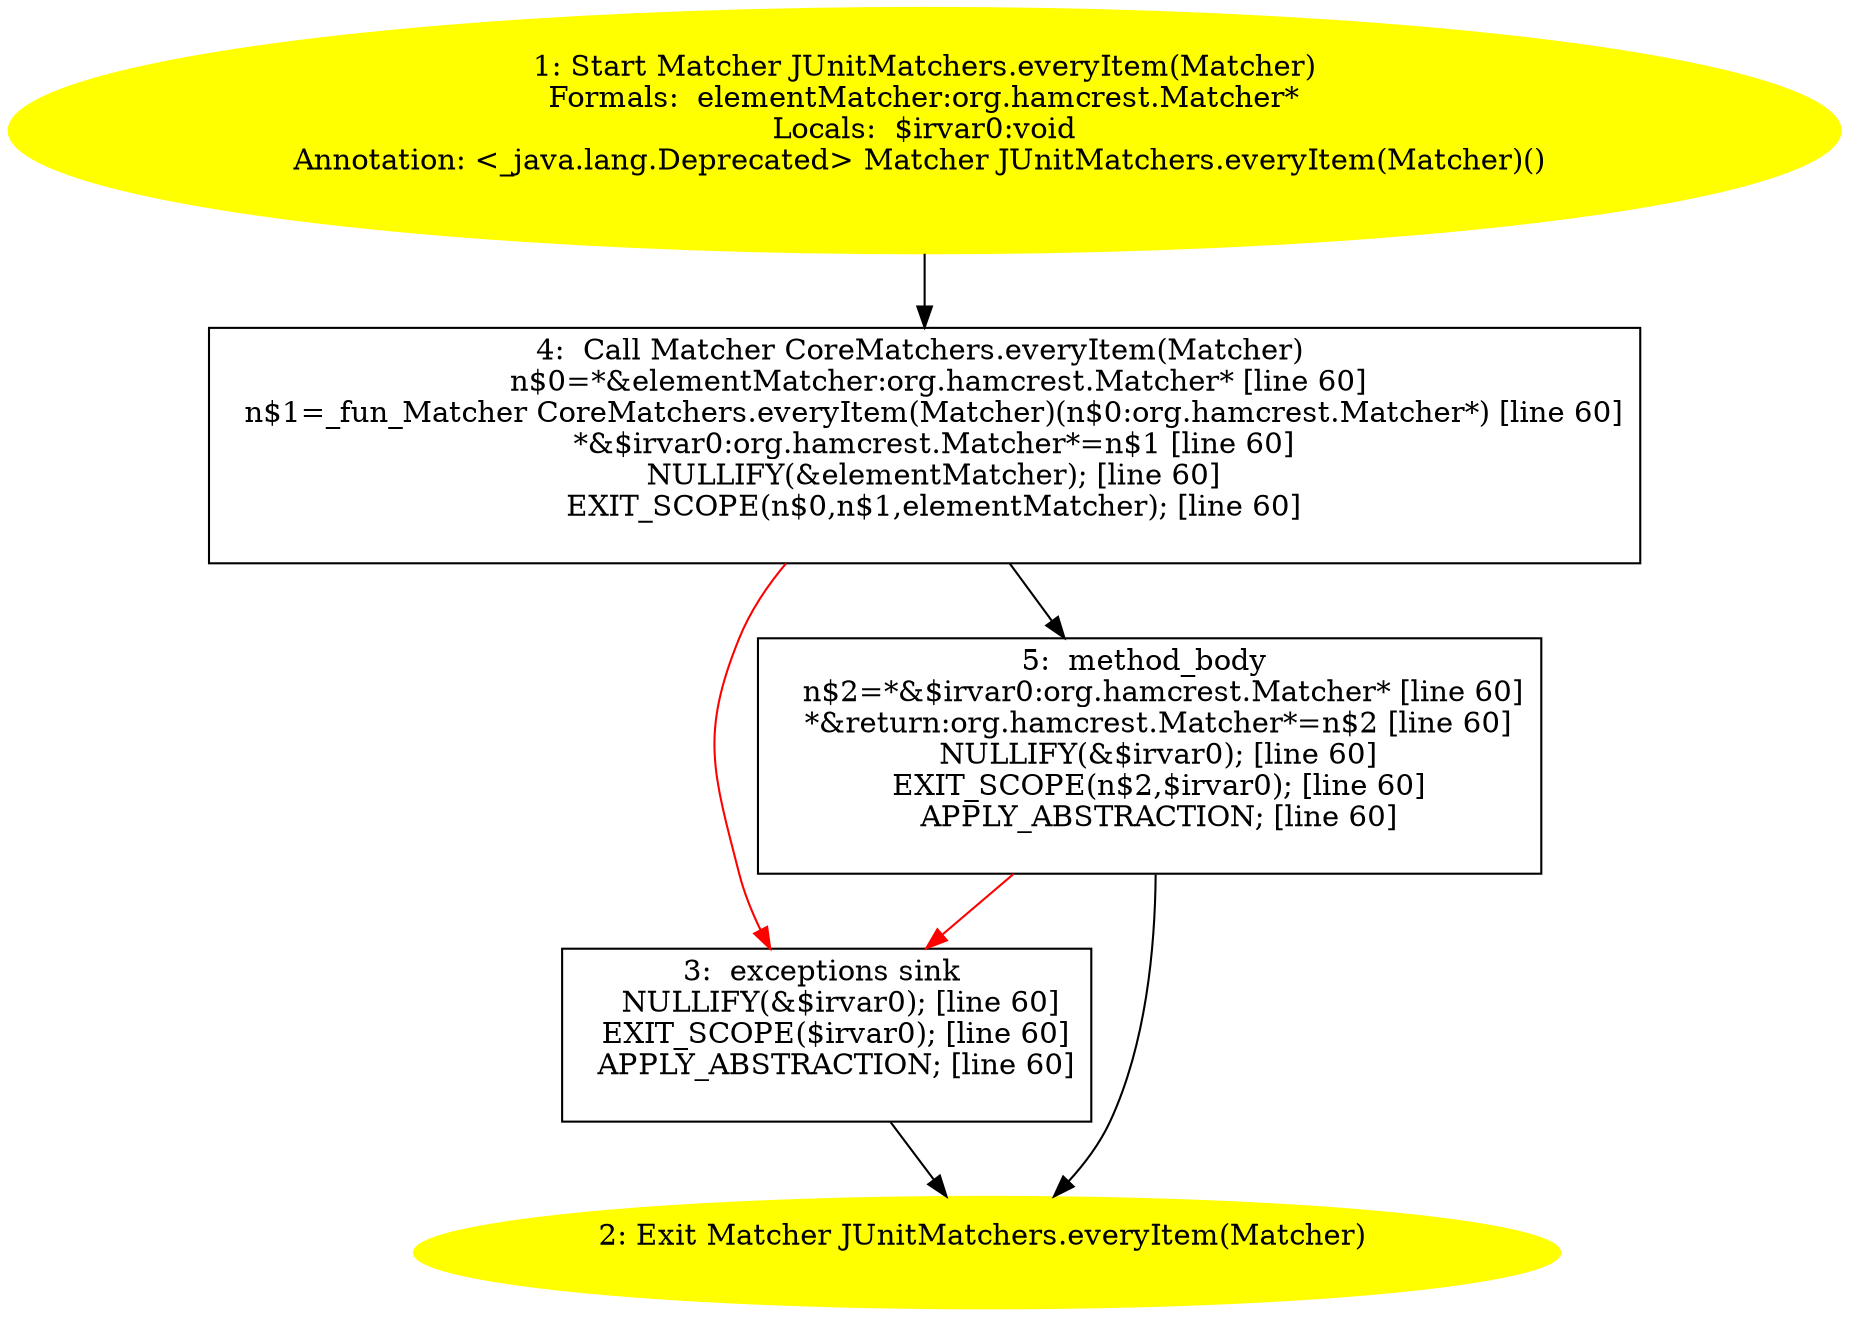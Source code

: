 /* @generated */
digraph cfg {
"org.junit.matchers.JUnitMatchers.everyItem(org.hamcrest.Matcher):org.hamcrest.Matcher.708bc46bc2660b3db4a9d17e25d6ed94_1" [label="1: Start Matcher JUnitMatchers.everyItem(Matcher)\nFormals:  elementMatcher:org.hamcrest.Matcher*\nLocals:  $irvar0:void\nAnnotation: <_java.lang.Deprecated> Matcher JUnitMatchers.everyItem(Matcher)() \n  " color=yellow style=filled]
	

	 "org.junit.matchers.JUnitMatchers.everyItem(org.hamcrest.Matcher):org.hamcrest.Matcher.708bc46bc2660b3db4a9d17e25d6ed94_1" -> "org.junit.matchers.JUnitMatchers.everyItem(org.hamcrest.Matcher):org.hamcrest.Matcher.708bc46bc2660b3db4a9d17e25d6ed94_4" ;
"org.junit.matchers.JUnitMatchers.everyItem(org.hamcrest.Matcher):org.hamcrest.Matcher.708bc46bc2660b3db4a9d17e25d6ed94_2" [label="2: Exit Matcher JUnitMatchers.everyItem(Matcher) \n  " color=yellow style=filled]
	

"org.junit.matchers.JUnitMatchers.everyItem(org.hamcrest.Matcher):org.hamcrest.Matcher.708bc46bc2660b3db4a9d17e25d6ed94_3" [label="3:  exceptions sink \n   NULLIFY(&$irvar0); [line 60]\n  EXIT_SCOPE($irvar0); [line 60]\n  APPLY_ABSTRACTION; [line 60]\n " shape="box"]
	

	 "org.junit.matchers.JUnitMatchers.everyItem(org.hamcrest.Matcher):org.hamcrest.Matcher.708bc46bc2660b3db4a9d17e25d6ed94_3" -> "org.junit.matchers.JUnitMatchers.everyItem(org.hamcrest.Matcher):org.hamcrest.Matcher.708bc46bc2660b3db4a9d17e25d6ed94_2" ;
"org.junit.matchers.JUnitMatchers.everyItem(org.hamcrest.Matcher):org.hamcrest.Matcher.708bc46bc2660b3db4a9d17e25d6ed94_4" [label="4:  Call Matcher CoreMatchers.everyItem(Matcher) \n   n$0=*&elementMatcher:org.hamcrest.Matcher* [line 60]\n  n$1=_fun_Matcher CoreMatchers.everyItem(Matcher)(n$0:org.hamcrest.Matcher*) [line 60]\n  *&$irvar0:org.hamcrest.Matcher*=n$1 [line 60]\n  NULLIFY(&elementMatcher); [line 60]\n  EXIT_SCOPE(n$0,n$1,elementMatcher); [line 60]\n " shape="box"]
	

	 "org.junit.matchers.JUnitMatchers.everyItem(org.hamcrest.Matcher):org.hamcrest.Matcher.708bc46bc2660b3db4a9d17e25d6ed94_4" -> "org.junit.matchers.JUnitMatchers.everyItem(org.hamcrest.Matcher):org.hamcrest.Matcher.708bc46bc2660b3db4a9d17e25d6ed94_5" ;
	 "org.junit.matchers.JUnitMatchers.everyItem(org.hamcrest.Matcher):org.hamcrest.Matcher.708bc46bc2660b3db4a9d17e25d6ed94_4" -> "org.junit.matchers.JUnitMatchers.everyItem(org.hamcrest.Matcher):org.hamcrest.Matcher.708bc46bc2660b3db4a9d17e25d6ed94_3" [color="red" ];
"org.junit.matchers.JUnitMatchers.everyItem(org.hamcrest.Matcher):org.hamcrest.Matcher.708bc46bc2660b3db4a9d17e25d6ed94_5" [label="5:  method_body \n   n$2=*&$irvar0:org.hamcrest.Matcher* [line 60]\n  *&return:org.hamcrest.Matcher*=n$2 [line 60]\n  NULLIFY(&$irvar0); [line 60]\n  EXIT_SCOPE(n$2,$irvar0); [line 60]\n  APPLY_ABSTRACTION; [line 60]\n " shape="box"]
	

	 "org.junit.matchers.JUnitMatchers.everyItem(org.hamcrest.Matcher):org.hamcrest.Matcher.708bc46bc2660b3db4a9d17e25d6ed94_5" -> "org.junit.matchers.JUnitMatchers.everyItem(org.hamcrest.Matcher):org.hamcrest.Matcher.708bc46bc2660b3db4a9d17e25d6ed94_2" ;
	 "org.junit.matchers.JUnitMatchers.everyItem(org.hamcrest.Matcher):org.hamcrest.Matcher.708bc46bc2660b3db4a9d17e25d6ed94_5" -> "org.junit.matchers.JUnitMatchers.everyItem(org.hamcrest.Matcher):org.hamcrest.Matcher.708bc46bc2660b3db4a9d17e25d6ed94_3" [color="red" ];
}

